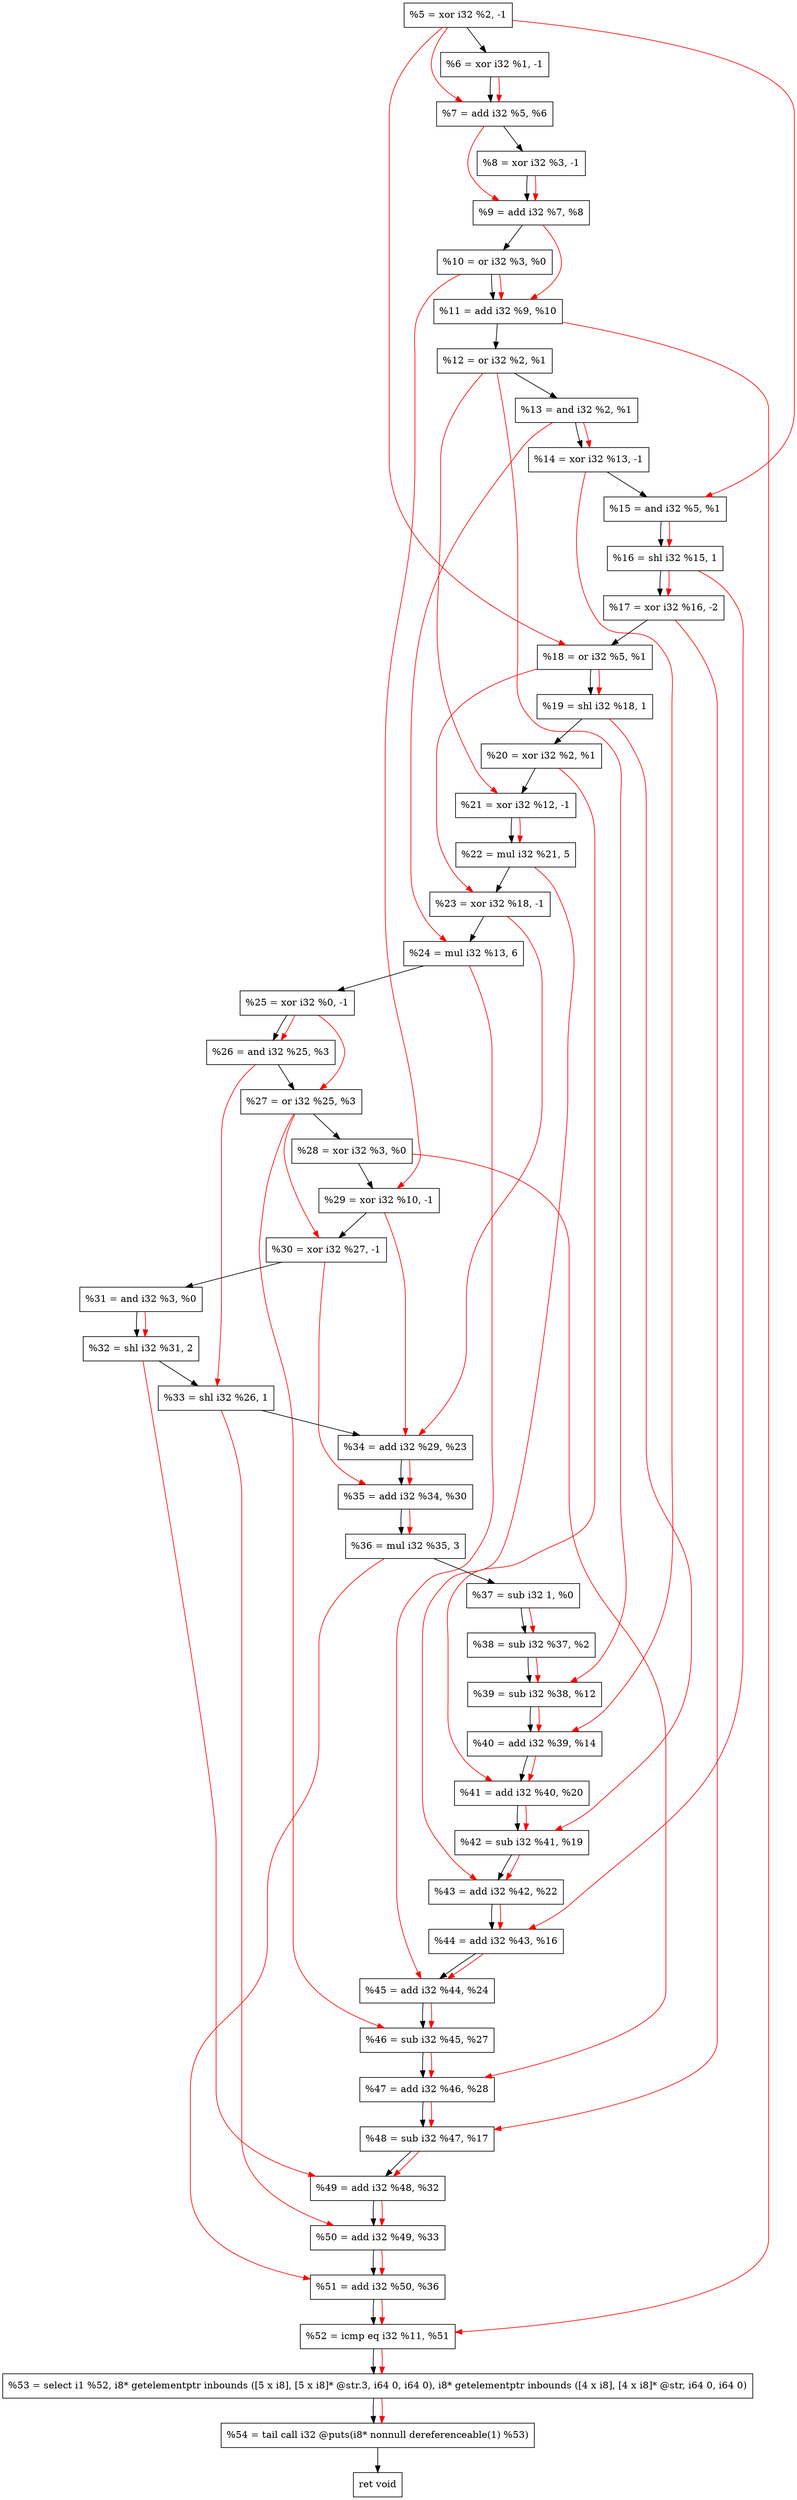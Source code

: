 digraph "DFG for'crackme' function" {
	Node0x2456d60[shape=record, label="  %5 = xor i32 %2, -1"];
	Node0x2456dd0[shape=record, label="  %6 = xor i32 %1, -1"];
	Node0x2456e40[shape=record, label="  %7 = add i32 %5, %6"];
	Node0x2456eb0[shape=record, label="  %8 = xor i32 %3, -1"];
	Node0x2456f20[shape=record, label="  %9 = add i32 %7, %8"];
	Node0x2456f90[shape=record, label="  %10 = or i32 %3, %0"];
	Node0x2457000[shape=record, label="  %11 = add i32 %9, %10"];
	Node0x2457070[shape=record, label="  %12 = or i32 %2, %1"];
	Node0x24570e0[shape=record, label="  %13 = and i32 %2, %1"];
	Node0x2457150[shape=record, label="  %14 = xor i32 %13, -1"];
	Node0x24571c0[shape=record, label="  %15 = and i32 %5, %1"];
	Node0x2457260[shape=record, label="  %16 = shl i32 %15, 1"];
	Node0x2457300[shape=record, label="  %17 = xor i32 %16, -2"];
	Node0x2457370[shape=record, label="  %18 = or i32 %5, %1"];
	Node0x24573e0[shape=record, label="  %19 = shl i32 %18, 1"];
	Node0x2457450[shape=record, label="  %20 = xor i32 %2, %1"];
	Node0x24574c0[shape=record, label="  %21 = xor i32 %12, -1"];
	Node0x2457560[shape=record, label="  %22 = mul i32 %21, 5"];
	Node0x24575d0[shape=record, label="  %23 = xor i32 %18, -1"];
	Node0x2457670[shape=record, label="  %24 = mul i32 %13, 6"];
	Node0x24576e0[shape=record, label="  %25 = xor i32 %0, -1"];
	Node0x2457750[shape=record, label="  %26 = and i32 %25, %3"];
	Node0x24577c0[shape=record, label="  %27 = or i32 %25, %3"];
	Node0x2457830[shape=record, label="  %28 = xor i32 %3, %0"];
	Node0x24578a0[shape=record, label="  %29 = xor i32 %10, -1"];
	Node0x2457910[shape=record, label="  %30 = xor i32 %27, -1"];
	Node0x2457980[shape=record, label="  %31 = and i32 %3, %0"];
	Node0x2457a20[shape=record, label="  %32 = shl i32 %31, 2"];
	Node0x2457ca0[shape=record, label="  %33 = shl i32 %26, 1"];
	Node0x2457d10[shape=record, label="  %34 = add i32 %29, %23"];
	Node0x2457d80[shape=record, label="  %35 = add i32 %34, %30"];
	Node0x2457e20[shape=record, label="  %36 = mul i32 %35, 3"];
	Node0x2457e90[shape=record, label="  %37 = sub i32 1, %0"];
	Node0x2457f00[shape=record, label="  %38 = sub i32 %37, %2"];
	Node0x2457f70[shape=record, label="  %39 = sub i32 %38, %12"];
	Node0x2457fe0[shape=record, label="  %40 = add i32 %39, %14"];
	Node0x2458050[shape=record, label="  %41 = add i32 %40, %20"];
	Node0x24580c0[shape=record, label="  %42 = sub i32 %41, %19"];
	Node0x2458130[shape=record, label="  %43 = add i32 %42, %22"];
	Node0x24581a0[shape=record, label="  %44 = add i32 %43, %16"];
	Node0x2458210[shape=record, label="  %45 = add i32 %44, %24"];
	Node0x2458280[shape=record, label="  %46 = sub i32 %45, %27"];
	Node0x24582f0[shape=record, label="  %47 = add i32 %46, %28"];
	Node0x2458360[shape=record, label="  %48 = sub i32 %47, %17"];
	Node0x24583d0[shape=record, label="  %49 = add i32 %48, %32"];
	Node0x2458440[shape=record, label="  %50 = add i32 %49, %33"];
	Node0x24584b0[shape=record, label="  %51 = add i32 %50, %36"];
	Node0x2458520[shape=record, label="  %52 = icmp eq i32 %11, %51"];
	Node0x23f7268[shape=record, label="  %53 = select i1 %52, i8* getelementptr inbounds ([5 x i8], [5 x i8]* @str.3, i64 0, i64 0), i8* getelementptr inbounds ([4 x i8], [4 x i8]* @str, i64 0, i64 0)"];
	Node0x24589c0[shape=record, label="  %54 = tail call i32 @puts(i8* nonnull dereferenceable(1) %53)"];
	Node0x2458a10[shape=record, label="  ret void"];
	Node0x2456d60 -> Node0x2456dd0;
	Node0x2456dd0 -> Node0x2456e40;
	Node0x2456e40 -> Node0x2456eb0;
	Node0x2456eb0 -> Node0x2456f20;
	Node0x2456f20 -> Node0x2456f90;
	Node0x2456f90 -> Node0x2457000;
	Node0x2457000 -> Node0x2457070;
	Node0x2457070 -> Node0x24570e0;
	Node0x24570e0 -> Node0x2457150;
	Node0x2457150 -> Node0x24571c0;
	Node0x24571c0 -> Node0x2457260;
	Node0x2457260 -> Node0x2457300;
	Node0x2457300 -> Node0x2457370;
	Node0x2457370 -> Node0x24573e0;
	Node0x24573e0 -> Node0x2457450;
	Node0x2457450 -> Node0x24574c0;
	Node0x24574c0 -> Node0x2457560;
	Node0x2457560 -> Node0x24575d0;
	Node0x24575d0 -> Node0x2457670;
	Node0x2457670 -> Node0x24576e0;
	Node0x24576e0 -> Node0x2457750;
	Node0x2457750 -> Node0x24577c0;
	Node0x24577c0 -> Node0x2457830;
	Node0x2457830 -> Node0x24578a0;
	Node0x24578a0 -> Node0x2457910;
	Node0x2457910 -> Node0x2457980;
	Node0x2457980 -> Node0x2457a20;
	Node0x2457a20 -> Node0x2457ca0;
	Node0x2457ca0 -> Node0x2457d10;
	Node0x2457d10 -> Node0x2457d80;
	Node0x2457d80 -> Node0x2457e20;
	Node0x2457e20 -> Node0x2457e90;
	Node0x2457e90 -> Node0x2457f00;
	Node0x2457f00 -> Node0x2457f70;
	Node0x2457f70 -> Node0x2457fe0;
	Node0x2457fe0 -> Node0x2458050;
	Node0x2458050 -> Node0x24580c0;
	Node0x24580c0 -> Node0x2458130;
	Node0x2458130 -> Node0x24581a0;
	Node0x24581a0 -> Node0x2458210;
	Node0x2458210 -> Node0x2458280;
	Node0x2458280 -> Node0x24582f0;
	Node0x24582f0 -> Node0x2458360;
	Node0x2458360 -> Node0x24583d0;
	Node0x24583d0 -> Node0x2458440;
	Node0x2458440 -> Node0x24584b0;
	Node0x24584b0 -> Node0x2458520;
	Node0x2458520 -> Node0x23f7268;
	Node0x23f7268 -> Node0x24589c0;
	Node0x24589c0 -> Node0x2458a10;
edge [color=red]
	Node0x2456d60 -> Node0x2456e40;
	Node0x2456dd0 -> Node0x2456e40;
	Node0x2456e40 -> Node0x2456f20;
	Node0x2456eb0 -> Node0x2456f20;
	Node0x2456f20 -> Node0x2457000;
	Node0x2456f90 -> Node0x2457000;
	Node0x24570e0 -> Node0x2457150;
	Node0x2456d60 -> Node0x24571c0;
	Node0x24571c0 -> Node0x2457260;
	Node0x2457260 -> Node0x2457300;
	Node0x2456d60 -> Node0x2457370;
	Node0x2457370 -> Node0x24573e0;
	Node0x2457070 -> Node0x24574c0;
	Node0x24574c0 -> Node0x2457560;
	Node0x2457370 -> Node0x24575d0;
	Node0x24570e0 -> Node0x2457670;
	Node0x24576e0 -> Node0x2457750;
	Node0x24576e0 -> Node0x24577c0;
	Node0x2456f90 -> Node0x24578a0;
	Node0x24577c0 -> Node0x2457910;
	Node0x2457980 -> Node0x2457a20;
	Node0x2457750 -> Node0x2457ca0;
	Node0x24578a0 -> Node0x2457d10;
	Node0x24575d0 -> Node0x2457d10;
	Node0x2457d10 -> Node0x2457d80;
	Node0x2457910 -> Node0x2457d80;
	Node0x2457d80 -> Node0x2457e20;
	Node0x2457e90 -> Node0x2457f00;
	Node0x2457f00 -> Node0x2457f70;
	Node0x2457070 -> Node0x2457f70;
	Node0x2457f70 -> Node0x2457fe0;
	Node0x2457150 -> Node0x2457fe0;
	Node0x2457fe0 -> Node0x2458050;
	Node0x2457450 -> Node0x2458050;
	Node0x2458050 -> Node0x24580c0;
	Node0x24573e0 -> Node0x24580c0;
	Node0x24580c0 -> Node0x2458130;
	Node0x2457560 -> Node0x2458130;
	Node0x2458130 -> Node0x24581a0;
	Node0x2457260 -> Node0x24581a0;
	Node0x24581a0 -> Node0x2458210;
	Node0x2457670 -> Node0x2458210;
	Node0x2458210 -> Node0x2458280;
	Node0x24577c0 -> Node0x2458280;
	Node0x2458280 -> Node0x24582f0;
	Node0x2457830 -> Node0x24582f0;
	Node0x24582f0 -> Node0x2458360;
	Node0x2457300 -> Node0x2458360;
	Node0x2458360 -> Node0x24583d0;
	Node0x2457a20 -> Node0x24583d0;
	Node0x24583d0 -> Node0x2458440;
	Node0x2457ca0 -> Node0x2458440;
	Node0x2458440 -> Node0x24584b0;
	Node0x2457e20 -> Node0x24584b0;
	Node0x2457000 -> Node0x2458520;
	Node0x24584b0 -> Node0x2458520;
	Node0x2458520 -> Node0x23f7268;
	Node0x23f7268 -> Node0x24589c0;
}
